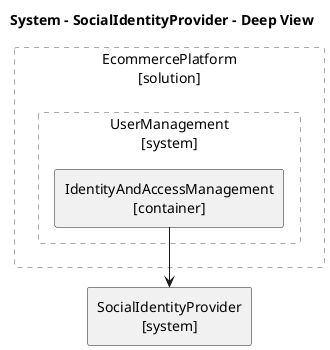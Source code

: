 @startuml SocialIdentityProvider-deep
title System - SocialIdentityProvider - Deep View
skinparam defaultTextAlignment center
skinparam defaultTextAlignment<<atomic>> center
skinparam wrapWidth 200
skinparam maxMessageSize 150
hide stereotype
<style>
.composite {
BackgroundColor: transparent
LineColor: darkgray
LineStyle: 5
FontStyle: normal
}
</style>
rectangle EcommercePlatform as "EcommercePlatform\n[solution]" <<composite>> {
rectangle EcommercePlatform.UserManagement as "UserManagement\n[system]" <<composite>> {
rectangle EcommercePlatform.UserManagement.IdentityAndAccessManagement <<container>> <<atomic>> [
IdentityAndAccessManagement
[container]
]
}
}
rectangle SocialIdentityProvider <<system>> <<atomic>> [
SocialIdentityProvider
[system]
]
EcommercePlatform.UserManagement.IdentityAndAccessManagement --> SocialIdentityProvider
@enduml
